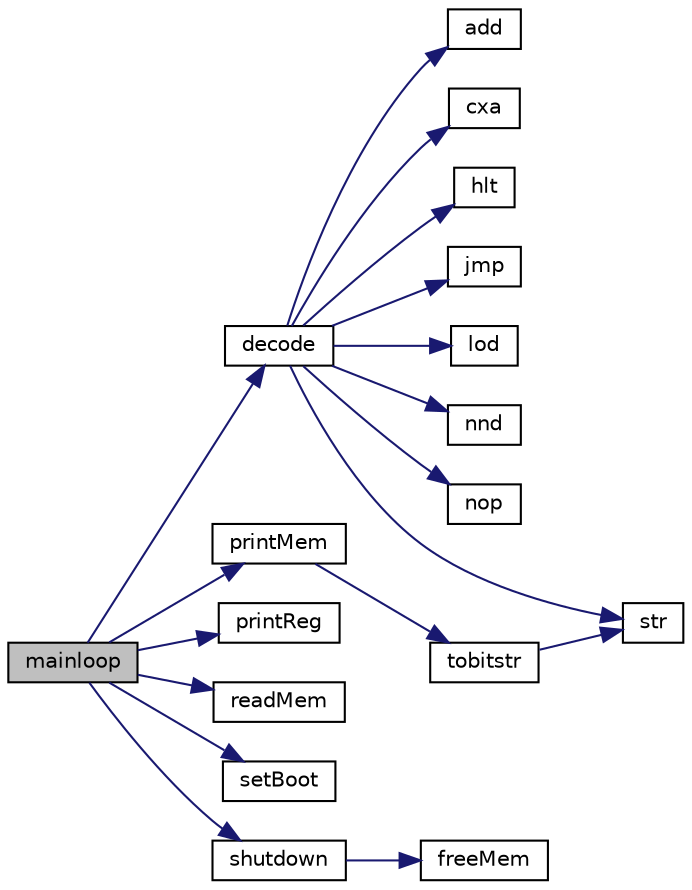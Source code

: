 digraph "mainloop"
{
  edge [fontname="Helvetica",fontsize="10",labelfontname="Helvetica",labelfontsize="10"];
  node [fontname="Helvetica",fontsize="10",shape=record];
  rankdir="LR";
  Node1 [label="mainloop",height=0.2,width=0.4,color="black", fillcolor="grey75", style="filled", fontcolor="black"];
  Node1 -> Node2 [color="midnightblue",fontsize="10",style="solid",fontname="Helvetica"];
  Node2 [label="decode",height=0.2,width=0.4,color="black", fillcolor="white", style="filled",URL="$inst_8c.html#a1dac25deb8d40b4e3c0669d6f3da838c"];
  Node2 -> Node3 [color="midnightblue",fontsize="10",style="solid",fontname="Helvetica"];
  Node3 [label="add",height=0.2,width=0.4,color="black", fillcolor="white", style="filled",URL="$inst_8c.html#aa903e884ab6c9a6db96e5c1f28187fb6"];
  Node2 -> Node4 [color="midnightblue",fontsize="10",style="solid",fontname="Helvetica"];
  Node4 [label="cxa",height=0.2,width=0.4,color="black", fillcolor="white", style="filled",URL="$inst_8c.html#a3ea45cbb7cd64f33eb6419eced95018a"];
  Node2 -> Node5 [color="midnightblue",fontsize="10",style="solid",fontname="Helvetica"];
  Node5 [label="hlt",height=0.2,width=0.4,color="black", fillcolor="white", style="filled",URL="$inst_8c.html#ae9e1133acbb632e0d785c42e9fb740ba"];
  Node2 -> Node6 [color="midnightblue",fontsize="10",style="solid",fontname="Helvetica"];
  Node6 [label="jmp",height=0.2,width=0.4,color="black", fillcolor="white", style="filled",URL="$inst_8c.html#ac8b8e9cca53c00d5c258f8f999743a29"];
  Node2 -> Node7 [color="midnightblue",fontsize="10",style="solid",fontname="Helvetica"];
  Node7 [label="lod",height=0.2,width=0.4,color="black", fillcolor="white", style="filled",URL="$inst_8c.html#a47d96d39ad1634c3a70e530cdd464b48"];
  Node2 -> Node8 [color="midnightblue",fontsize="10",style="solid",fontname="Helvetica"];
  Node8 [label="nnd",height=0.2,width=0.4,color="black", fillcolor="white", style="filled",URL="$inst_8c.html#a8734990e6013de02d43fa29e46f7d02e"];
  Node2 -> Node9 [color="midnightblue",fontsize="10",style="solid",fontname="Helvetica"];
  Node9 [label="nop",height=0.2,width=0.4,color="black", fillcolor="white", style="filled",URL="$inst_8c.html#a1875423eef6e42ca9288ab70f03ab418"];
  Node2 -> Node10 [color="midnightblue",fontsize="10",style="solid",fontname="Helvetica"];
  Node10 [label="str",height=0.2,width=0.4,color="black", fillcolor="white", style="filled",URL="$inst_8c.html#a8f1d0469f8aa2ce1ac9a3bd9b914eea5"];
  Node1 -> Node11 [color="midnightblue",fontsize="10",style="solid",fontname="Helvetica"];
  Node11 [label="printMem",height=0.2,width=0.4,color="black", fillcolor="white", style="filled",URL="$mem_8c.html#abed51078d27768d97d46d303525d85db"];
  Node11 -> Node12 [color="midnightblue",fontsize="10",style="solid",fontname="Helvetica"];
  Node12 [label="tobitstr",height=0.2,width=0.4,color="black", fillcolor="white", style="filled",URL="$util_8c.html#a3b1cb6ce0835744c919d092fd3ef7ddf"];
  Node12 -> Node10 [color="midnightblue",fontsize="10",style="solid",fontname="Helvetica"];
  Node1 -> Node13 [color="midnightblue",fontsize="10",style="solid",fontname="Helvetica"];
  Node13 [label="printReg",height=0.2,width=0.4,color="black", fillcolor="white", style="filled",URL="$inst_8c.html#ab7dfcb1ea28aa624f46867185fb63b9c"];
  Node1 -> Node14 [color="midnightblue",fontsize="10",style="solid",fontname="Helvetica"];
  Node14 [label="readMem",height=0.2,width=0.4,color="black", fillcolor="white", style="filled",URL="$mem_8c.html#aec674da5f4fbd746691c8cf01fd350ac"];
  Node1 -> Node15 [color="midnightblue",fontsize="10",style="solid",fontname="Helvetica"];
  Node15 [label="setBoot",height=0.2,width=0.4,color="black", fillcolor="white", style="filled",URL="$mem_8c.html#ab040b44ebc34f70e260c3d5f81a9b797"];
  Node1 -> Node16 [color="midnightblue",fontsize="10",style="solid",fontname="Helvetica"];
  Node16 [label="shutdown",height=0.2,width=0.4,color="black", fillcolor="white", style="filled",URL="$main_8c.html#a38ba96c4cd736da2c49423aae253b73a"];
  Node16 -> Node17 [color="midnightblue",fontsize="10",style="solid",fontname="Helvetica"];
  Node17 [label="freeMem",height=0.2,width=0.4,color="black", fillcolor="white", style="filled",URL="$mem_8c.html#ac52e068f2aee5b6553d71a13ca631e22"];
}
